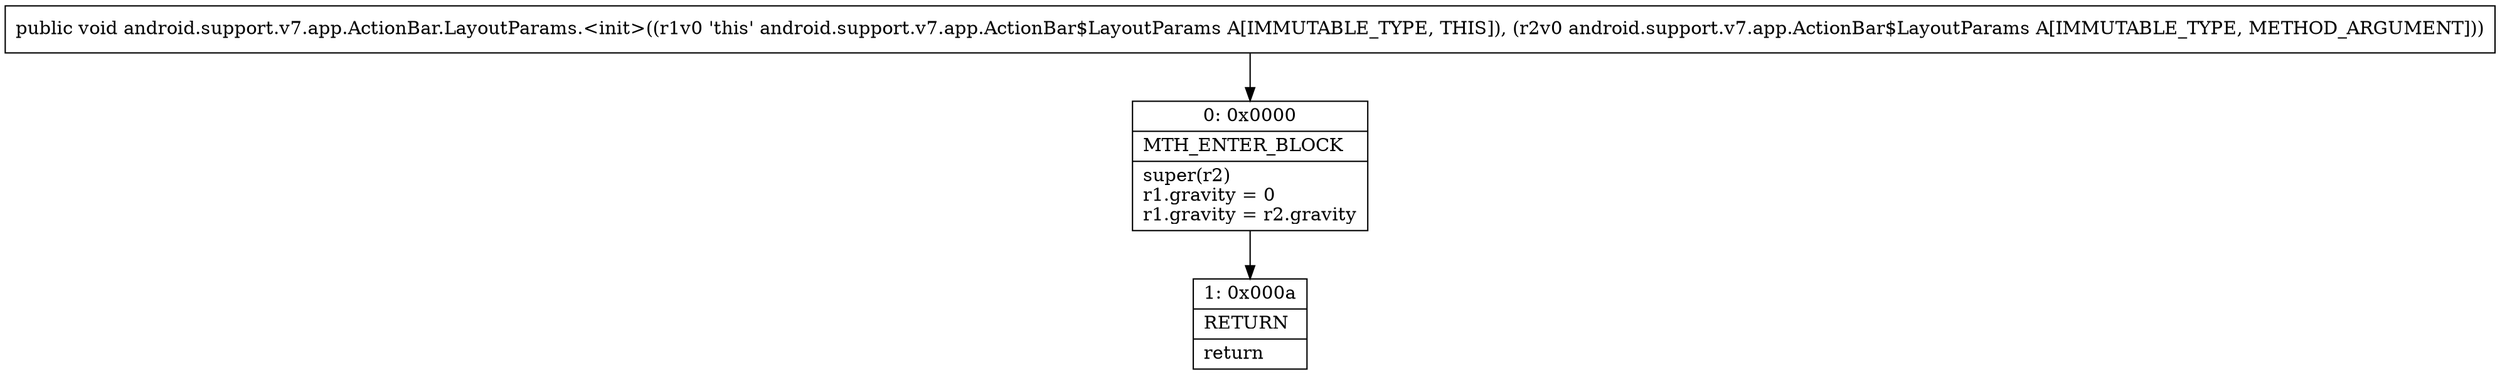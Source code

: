 digraph "CFG forandroid.support.v7.app.ActionBar.LayoutParams.\<init\>(Landroid\/support\/v7\/app\/ActionBar$LayoutParams;)V" {
Node_0 [shape=record,label="{0\:\ 0x0000|MTH_ENTER_BLOCK\l|super(r2)\lr1.gravity = 0\lr1.gravity = r2.gravity\l}"];
Node_1 [shape=record,label="{1\:\ 0x000a|RETURN\l|return\l}"];
MethodNode[shape=record,label="{public void android.support.v7.app.ActionBar.LayoutParams.\<init\>((r1v0 'this' android.support.v7.app.ActionBar$LayoutParams A[IMMUTABLE_TYPE, THIS]), (r2v0 android.support.v7.app.ActionBar$LayoutParams A[IMMUTABLE_TYPE, METHOD_ARGUMENT])) }"];
MethodNode -> Node_0;
Node_0 -> Node_1;
}

